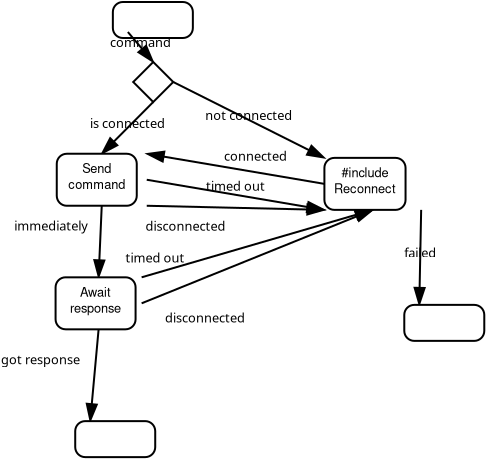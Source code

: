 <?xml version="1.0" encoding="UTF-8"?>
<dia:diagram xmlns:dia="http://www.lysator.liu.se/~alla/dia/">
  <dia:layer name="Background" visible="true">
    <dia:object type="UML - Message" version="0" id="O0">
      <dia:attribute name="obj_pos">
        <dia:point val="7.567,15.771"/>
      </dia:attribute>
      <dia:attribute name="obj_bb">
        <dia:rectangle val="7.502,10.71;19.321,16.886"/>
      </dia:attribute>
      <dia:attribute name="conn_endpoints">
        <dia:point val="7.567,15.771"/>
        <dia:point val="19.125,11.1"/>
      </dia:attribute>
      <dia:attribute name="text">
        <dia:string>#disconnected#</dia:string>
      </dia:attribute>
      <dia:attribute name="type">
        <dia:enum val="0"/>
      </dia:attribute>
      <dia:attribute name="text_pos">
        <dia:point val="10.735,16.735"/>
      </dia:attribute>
      <dia:connections>
        <dia:connection handle="0" to="O16" connection="4"/>
        <dia:connection handle="1" to="O9" connection="6"/>
      </dia:connections>
    </dia:object>
    <dia:object type="UML - Message" version="0" id="O1">
      <dia:attribute name="obj_pos">
        <dia:point val="7.567,14.471"/>
      </dia:attribute>
      <dia:attribute name="obj_bb">
        <dia:rectangle val="6.584,10.702;19.285,14.533"/>
      </dia:attribute>
      <dia:attribute name="conn_endpoints">
        <dia:point val="7.567,14.471"/>
        <dia:point val="19.125,11.1"/>
      </dia:attribute>
      <dia:attribute name="text">
        <dia:string>#timed out#</dia:string>
      </dia:attribute>
      <dia:attribute name="type">
        <dia:enum val="0"/>
      </dia:attribute>
      <dia:attribute name="text_pos">
        <dia:point val="8.235,13.735"/>
      </dia:attribute>
      <dia:connections>
        <dia:connection handle="0" to="O16" connection="2"/>
        <dia:connection handle="1" to="O9" connection="6"/>
      </dia:connections>
    </dia:object>
    <dia:object type="UML - Message" version="0" id="O2">
      <dia:attribute name="obj_pos">
        <dia:point val="7.823,9.594"/>
      </dia:attribute>
      <dia:attribute name="obj_bb">
        <dia:rectangle val="7.765,9.498;16.822,11.503"/>
      </dia:attribute>
      <dia:attribute name="conn_endpoints">
        <dia:point val="7.823,9.594"/>
        <dia:point val="16.706,11.1"/>
      </dia:attribute>
      <dia:attribute name="text">
        <dia:string>#timed out#</dia:string>
      </dia:attribute>
      <dia:attribute name="type">
        <dia:enum val="0"/>
      </dia:attribute>
      <dia:attribute name="text_pos">
        <dia:point val="12.265,10.147"/>
      </dia:attribute>
      <dia:connections>
        <dia:connection handle="0" to="O15" connection="4"/>
        <dia:connection handle="1" to="O9" connection="5"/>
      </dia:connections>
    </dia:object>
    <dia:object type="UML - Message" version="0" id="O3">
      <dia:attribute name="obj_pos">
        <dia:point val="7.823,10.894"/>
      </dia:attribute>
      <dia:attribute name="obj_bb">
        <dia:rectangle val="7.394,10.699;16.765,12.298"/>
      </dia:attribute>
      <dia:attribute name="conn_endpoints">
        <dia:point val="7.823,10.894"/>
        <dia:point val="16.706,11.1"/>
      </dia:attribute>
      <dia:attribute name="text">
        <dia:string>#disconnected#</dia:string>
      </dia:attribute>
      <dia:attribute name="type">
        <dia:enum val="0"/>
      </dia:attribute>
      <dia:attribute name="text_pos">
        <dia:point val="9.765,12.147"/>
      </dia:attribute>
      <dia:connections>
        <dia:connection handle="0" to="O15" connection="7"/>
        <dia:connection handle="1" to="O9" connection="5"/>
      </dia:connections>
    </dia:object>
    <dia:object type="UML - Message" version="0" id="O4">
      <dia:attribute name="obj_pos">
        <dia:point val="5.416,17.071"/>
      </dia:attribute>
      <dia:attribute name="obj_bb">
        <dia:rectangle val="0.178,17.016;5.47,21.748"/>
      </dia:attribute>
      <dia:attribute name="conn_endpoints">
        <dia:point val="5.416,17.071"/>
        <dia:point val="4.997,21.662"/>
      </dia:attribute>
      <dia:attribute name="text">
        <dia:string>#got response#</dia:string>
      </dia:attribute>
      <dia:attribute name="type">
        <dia:enum val="0"/>
      </dia:attribute>
      <dia:attribute name="text_pos">
        <dia:point val="2.506,18.816"/>
      </dia:attribute>
      <dia:connections>
        <dia:connection handle="0" to="O16" connection="6"/>
        <dia:connection handle="1" to="O17" connection="1"/>
      </dia:connections>
    </dia:object>
    <dia:object type="UML - Message" version="0" id="O5">
      <dia:attribute name="obj_pos">
        <dia:point val="5.573,10.894"/>
      </dia:attribute>
      <dia:attribute name="obj_bb">
        <dia:rectangle val="0.925,10.842;5.818,14.538"/>
      </dia:attribute>
      <dia:attribute name="conn_endpoints">
        <dia:point val="5.573,10.894"/>
        <dia:point val="5.416,14.471"/>
      </dia:attribute>
      <dia:attribute name="text">
        <dia:string>#immediately#</dia:string>
      </dia:attribute>
      <dia:attribute name="type">
        <dia:enum val="0"/>
      </dia:attribute>
      <dia:attribute name="text_pos">
        <dia:point val="3.042,12.132"/>
      </dia:attribute>
      <dia:connections>
        <dia:connection handle="0" to="O15" connection="6"/>
        <dia:connection handle="1" to="O16" connection="1"/>
      </dia:connections>
    </dia:object>
    <dia:object type="UML - State" version="0" id="O6">
      <dia:attribute name="obj_pos">
        <dia:point val="6.129,0.706"/>
      </dia:attribute>
      <dia:attribute name="obj_bb">
        <dia:rectangle val="6.129,0.706;7.629,2.206"/>
      </dia:attribute>
      <dia:attribute name="elem_corner">
        <dia:point val="6.129,0.706"/>
      </dia:attribute>
      <dia:attribute name="elem_width">
        <dia:real val="1.5"/>
      </dia:attribute>
      <dia:attribute name="elem_height">
        <dia:real val="1.5"/>
      </dia:attribute>
      <dia:attribute name="state_type">
        <dia:enum val="2"/>
      </dia:attribute>
      <dia:attribute name="text">
        <dia:composite type="text">
          <dia:attribute name="string">
            <dia:string>##</dia:string>
          </dia:attribute>
          <dia:attribute name="font">
            <dia:font name="Nimbus Sans L"/>
          </dia:attribute>
          <dia:attribute name="height">
            <dia:real val="0.8"/>
          </dia:attribute>
          <dia:attribute name="pos">
            <dia:point val="8.129,1.855"/>
          </dia:attribute>
          <dia:attribute name="color">
            <dia:color val="#000000"/>
          </dia:attribute>
          <dia:attribute name="alignment">
            <dia:enum val="1"/>
          </dia:attribute>
        </dia:composite>
      </dia:attribute>
    </dia:object>
    <dia:object type="UML - Message" version="0" id="O7">
      <dia:attribute name="obj_pos">
        <dia:point val="6.879,2.206"/>
      </dia:attribute>
      <dia:attribute name="obj_bb">
        <dia:rectangle val="5.763,2.135;9.263,4.002"/>
      </dia:attribute>
      <dia:attribute name="conn_endpoints">
        <dia:point val="6.879,2.206"/>
        <dia:point val="8.147,3.706"/>
      </dia:attribute>
      <dia:attribute name="text">
        <dia:string>#command#</dia:string>
      </dia:attribute>
      <dia:attribute name="type">
        <dia:enum val="0"/>
      </dia:attribute>
      <dia:attribute name="text_pos">
        <dia:point val="7.513,2.956"/>
      </dia:attribute>
      <dia:connections>
        <dia:connection handle="0" to="O6" connection="6"/>
        <dia:connection handle="1" to="O8" connection="1"/>
      </dia:connections>
    </dia:object>
    <dia:object type="UML - Branch" version="0" id="O8">
      <dia:attribute name="obj_pos">
        <dia:point val="7.147,3.706"/>
      </dia:attribute>
      <dia:attribute name="obj_bb">
        <dia:rectangle val="7.097,3.656;9.197,5.756"/>
      </dia:attribute>
      <dia:attribute name="elem_corner">
        <dia:point val="7.147,3.706"/>
      </dia:attribute>
      <dia:attribute name="elem_width">
        <dia:real val="2"/>
      </dia:attribute>
      <dia:attribute name="elem_height">
        <dia:real val="2"/>
      </dia:attribute>
    </dia:object>
    <dia:object type="UML - State" version="0" id="O9">
      <dia:attribute name="obj_pos">
        <dia:point val="16.706,8.5"/>
      </dia:attribute>
      <dia:attribute name="obj_bb">
        <dia:rectangle val="16.706,8.5;21.544,11.1"/>
      </dia:attribute>
      <dia:attribute name="elem_corner">
        <dia:point val="16.706,8.5"/>
      </dia:attribute>
      <dia:attribute name="elem_width">
        <dia:real val="4.838"/>
      </dia:attribute>
      <dia:attribute name="elem_height">
        <dia:real val="2.6"/>
      </dia:attribute>
      <dia:attribute name="state_type">
        <dia:enum val="0"/>
      </dia:attribute>
      <dia:attribute name="text">
        <dia:composite type="text">
          <dia:attribute name="string">
            <dia:string>##include
Reconnect#</dia:string>
          </dia:attribute>
          <dia:attribute name="font">
            <dia:font name="Nimbus Sans L"/>
          </dia:attribute>
          <dia:attribute name="height">
            <dia:real val="0.8"/>
          </dia:attribute>
          <dia:attribute name="pos">
            <dia:point val="19.125,9.649"/>
          </dia:attribute>
          <dia:attribute name="color">
            <dia:color val="#000000"/>
          </dia:attribute>
          <dia:attribute name="alignment">
            <dia:enum val="1"/>
          </dia:attribute>
        </dia:composite>
      </dia:attribute>
    </dia:object>
    <dia:object type="UML - Message" version="0" id="O10">
      <dia:attribute name="obj_pos">
        <dia:point val="9.147,4.706"/>
      </dia:attribute>
      <dia:attribute name="obj_bb">
        <dia:rectangle val="9.08,4.639;16.93,8.88"/>
      </dia:attribute>
      <dia:attribute name="conn_endpoints">
        <dia:point val="9.147,4.706"/>
        <dia:point val="16.706,8.5"/>
      </dia:attribute>
      <dia:attribute name="text">
        <dia:string>#not connected#</dia:string>
      </dia:attribute>
      <dia:attribute name="type">
        <dia:enum val="0"/>
      </dia:attribute>
      <dia:attribute name="text_pos">
        <dia:point val="12.927,6.603"/>
      </dia:attribute>
      <dia:connections>
        <dia:connection handle="0" to="O8" connection="2"/>
        <dia:connection handle="1" to="O9" connection="0"/>
      </dia:connections>
    </dia:object>
    <dia:object type="UML - Message" version="0" id="O11">
      <dia:attribute name="obj_pos">
        <dia:point val="21.544,11.1"/>
      </dia:attribute>
      <dia:attribute name="obj_bb">
        <dia:rectangle val="20.538,11.049;22.457,15.908"/>
      </dia:attribute>
      <dia:attribute name="conn_endpoints">
        <dia:point val="21.544,11.1"/>
        <dia:point val="21.45,15.85"/>
      </dia:attribute>
      <dia:attribute name="text">
        <dia:string>#failed#</dia:string>
      </dia:attribute>
      <dia:attribute name="type">
        <dia:enum val="0"/>
      </dia:attribute>
      <dia:attribute name="text_pos">
        <dia:point val="21.497,13.475"/>
      </dia:attribute>
      <dia:connections>
        <dia:connection handle="0" to="O9" connection="7"/>
        <dia:connection handle="1" to="O12" connection="1"/>
      </dia:connections>
    </dia:object>
    <dia:object type="UML - State" version="0" id="O12">
      <dia:attribute name="obj_pos">
        <dia:point val="20.7,15.85"/>
      </dia:attribute>
      <dia:attribute name="obj_bb">
        <dia:rectangle val="20.7,15.85;22.2,17.35"/>
      </dia:attribute>
      <dia:attribute name="elem_corner">
        <dia:point val="20.7,15.85"/>
      </dia:attribute>
      <dia:attribute name="elem_width">
        <dia:real val="1.5"/>
      </dia:attribute>
      <dia:attribute name="elem_height">
        <dia:real val="1.5"/>
      </dia:attribute>
      <dia:attribute name="state_type">
        <dia:enum val="2"/>
      </dia:attribute>
      <dia:attribute name="text">
        <dia:composite type="text">
          <dia:attribute name="string">
            <dia:string>##</dia:string>
          </dia:attribute>
          <dia:attribute name="font">
            <dia:font name="Nimbus Sans L"/>
          </dia:attribute>
          <dia:attribute name="height">
            <dia:real val="0.8"/>
          </dia:attribute>
          <dia:attribute name="pos">
            <dia:point val="24.5,17.699"/>
          </dia:attribute>
          <dia:attribute name="color">
            <dia:color val="#000000"/>
          </dia:attribute>
          <dia:attribute name="alignment">
            <dia:enum val="1"/>
          </dia:attribute>
        </dia:composite>
      </dia:attribute>
    </dia:object>
    <dia:object type="UML - Message" version="0" id="O13">
      <dia:attribute name="obj_pos">
        <dia:point val="8.147,5.706"/>
      </dia:attribute>
      <dia:attribute name="obj_bb">
        <dia:rectangle val="4.602,5.635;9.118,8.612"/>
      </dia:attribute>
      <dia:attribute name="conn_endpoints">
        <dia:point val="8.147,5.706"/>
        <dia:point val="5.573,8.294"/>
      </dia:attribute>
      <dia:attribute name="text">
        <dia:string>#is connected#</dia:string>
      </dia:attribute>
      <dia:attribute name="type">
        <dia:enum val="0"/>
      </dia:attribute>
      <dia:attribute name="text_pos">
        <dia:point val="6.86,7"/>
      </dia:attribute>
      <dia:connections>
        <dia:connection handle="0" to="O8" connection="3"/>
        <dia:connection handle="1" to="O15" connection="1"/>
      </dia:connections>
    </dia:object>
    <dia:object type="UML - Message" version="0" id="O14">
      <dia:attribute name="obj_pos">
        <dia:point val="16.706,9.8"/>
      </dia:attribute>
      <dia:attribute name="obj_bb">
        <dia:rectangle val="7.707,7.891;16.764,9.858"/>
      </dia:attribute>
      <dia:attribute name="conn_endpoints">
        <dia:point val="16.706,9.8"/>
        <dia:point val="7.823,8.294"/>
      </dia:attribute>
      <dia:attribute name="text">
        <dia:string>#connected#</dia:string>
      </dia:attribute>
      <dia:attribute name="type">
        <dia:enum val="0"/>
      </dia:attribute>
      <dia:attribute name="text_pos">
        <dia:point val="13.265,8.647"/>
      </dia:attribute>
      <dia:connections>
        <dia:connection handle="0" to="O9" connection="3"/>
        <dia:connection handle="1" to="O15" connection="2"/>
      </dia:connections>
    </dia:object>
    <dia:object type="UML - State" version="0" id="O15">
      <dia:attribute name="obj_pos">
        <dia:point val="3.324,8.294"/>
      </dia:attribute>
      <dia:attribute name="obj_bb">
        <dia:rectangle val="3.324,8.294;7.823,10.894"/>
      </dia:attribute>
      <dia:attribute name="elem_corner">
        <dia:point val="3.324,8.294"/>
      </dia:attribute>
      <dia:attribute name="elem_width">
        <dia:real val="4.5"/>
      </dia:attribute>
      <dia:attribute name="elem_height">
        <dia:real val="2.6"/>
      </dia:attribute>
      <dia:attribute name="state_type">
        <dia:enum val="0"/>
      </dia:attribute>
      <dia:attribute name="text">
        <dia:composite type="text">
          <dia:attribute name="string">
            <dia:string>#Send
command#</dia:string>
          </dia:attribute>
          <dia:attribute name="font">
            <dia:font name="Nimbus Sans L"/>
          </dia:attribute>
          <dia:attribute name="height">
            <dia:real val="0.8"/>
          </dia:attribute>
          <dia:attribute name="pos">
            <dia:point val="5.573,9.443"/>
          </dia:attribute>
          <dia:attribute name="color">
            <dia:color val="#000000"/>
          </dia:attribute>
          <dia:attribute name="alignment">
            <dia:enum val="1"/>
          </dia:attribute>
        </dia:composite>
      </dia:attribute>
    </dia:object>
    <dia:object type="UML - State" version="0" id="O16">
      <dia:attribute name="obj_pos">
        <dia:point val="3.265,14.471"/>
      </dia:attribute>
      <dia:attribute name="obj_bb">
        <dia:rectangle val="3.265,14.471;7.567,17.071"/>
      </dia:attribute>
      <dia:attribute name="elem_corner">
        <dia:point val="3.265,14.471"/>
      </dia:attribute>
      <dia:attribute name="elem_width">
        <dia:real val="4.302"/>
      </dia:attribute>
      <dia:attribute name="elem_height">
        <dia:real val="2.6"/>
      </dia:attribute>
      <dia:attribute name="state_type">
        <dia:enum val="0"/>
      </dia:attribute>
      <dia:attribute name="text">
        <dia:composite type="text">
          <dia:attribute name="string">
            <dia:string>#Await
response#</dia:string>
          </dia:attribute>
          <dia:attribute name="font">
            <dia:font name="Nimbus Sans L"/>
          </dia:attribute>
          <dia:attribute name="height">
            <dia:real val="0.8"/>
          </dia:attribute>
          <dia:attribute name="pos">
            <dia:point val="5.416,15.62"/>
          </dia:attribute>
          <dia:attribute name="color">
            <dia:color val="#000000"/>
          </dia:attribute>
          <dia:attribute name="alignment">
            <dia:enum val="1"/>
          </dia:attribute>
        </dia:composite>
      </dia:attribute>
    </dia:object>
    <dia:object type="UML - State" version="0" id="O17">
      <dia:attribute name="obj_pos">
        <dia:point val="4.247,21.662"/>
      </dia:attribute>
      <dia:attribute name="obj_bb">
        <dia:rectangle val="4.247,21.662;5.747,23.162"/>
      </dia:attribute>
      <dia:attribute name="elem_corner">
        <dia:point val="4.247,21.662"/>
      </dia:attribute>
      <dia:attribute name="elem_width">
        <dia:real val="1.5"/>
      </dia:attribute>
      <dia:attribute name="elem_height">
        <dia:real val="1.5"/>
      </dia:attribute>
      <dia:attribute name="state_type">
        <dia:enum val="2"/>
      </dia:attribute>
      <dia:attribute name="text">
        <dia:composite type="text">
          <dia:attribute name="string">
            <dia:string>##</dia:string>
          </dia:attribute>
          <dia:attribute name="font">
            <dia:font name="Nimbus Sans L"/>
          </dia:attribute>
          <dia:attribute name="height">
            <dia:real val="0.8"/>
          </dia:attribute>
          <dia:attribute name="pos">
            <dia:point val="6.247,22.811"/>
          </dia:attribute>
          <dia:attribute name="color">
            <dia:color val="#000000"/>
          </dia:attribute>
          <dia:attribute name="alignment">
            <dia:enum val="1"/>
          </dia:attribute>
        </dia:composite>
      </dia:attribute>
    </dia:object>
  </dia:layer>
</dia:diagram>
